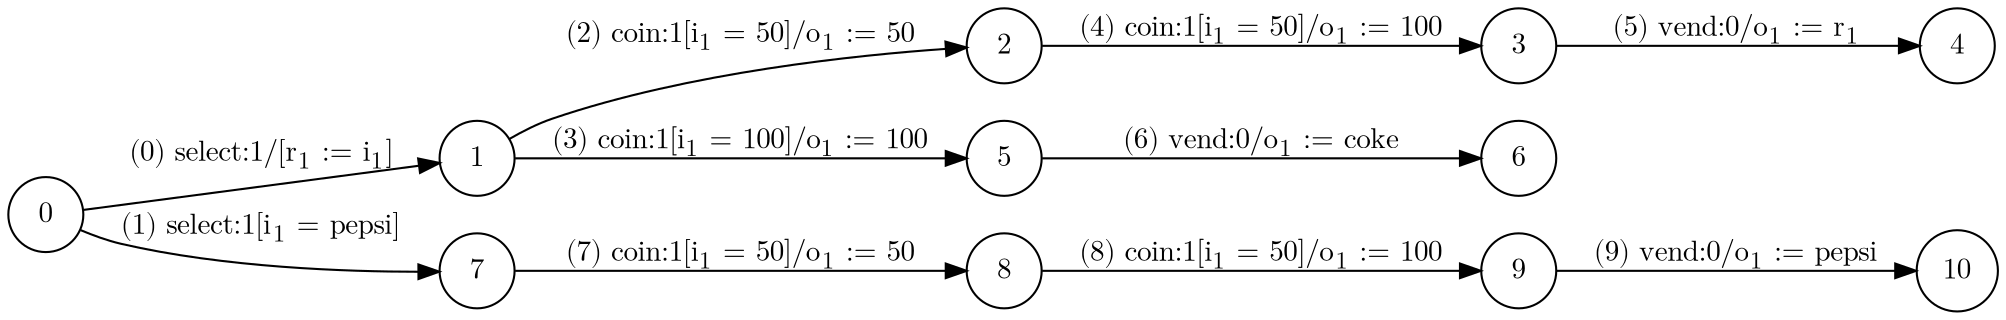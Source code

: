 digraph EFSM{
  graph [rankdir="LR", fontname="Latin Modern Math"];
  node [color="black", fillcolor="white", shape="circle", style="filled", fontname="Latin Modern Math"];
  edge [fontname="Latin Modern Math"];
  0->1[label=<(0) select:1/&#91;r<sub>1</sub> := i<sub>1</sub>&#93;>]
  0->7[label=<(1) select:1&#91;i<sub>1</sub> = pepsi&#93;>]
  1->2[label=<(2) coin:1&#91;i<sub>1</sub> = 50&#93;/o<sub>1</sub> := 50>]
  1->5[label=<(3) coin:1&#91;i<sub>1</sub> = 100&#93;/o<sub>1</sub> := 100>]
  2->3[label=<(4) coin:1&#91;i<sub>1</sub> = 50&#93;/o<sub>1</sub> := 100>]
  3->4[label=<(5) vend:0/o<sub>1</sub> := r<sub>1</sub>>]
  5->6[label=<(6) vend:0/o<sub>1</sub> := coke>]
  7->8[label=<(7) coin:1&#91;i<sub>1</sub> = 50&#93;/o<sub>1</sub> := 50>]
  8->9[label=<(8) coin:1&#91;i<sub>1</sub> = 50&#93;/o<sub>1</sub> := 100>]
  9->10[label=<(9) vend:0/o<sub>1</sub> := pepsi>]
}
